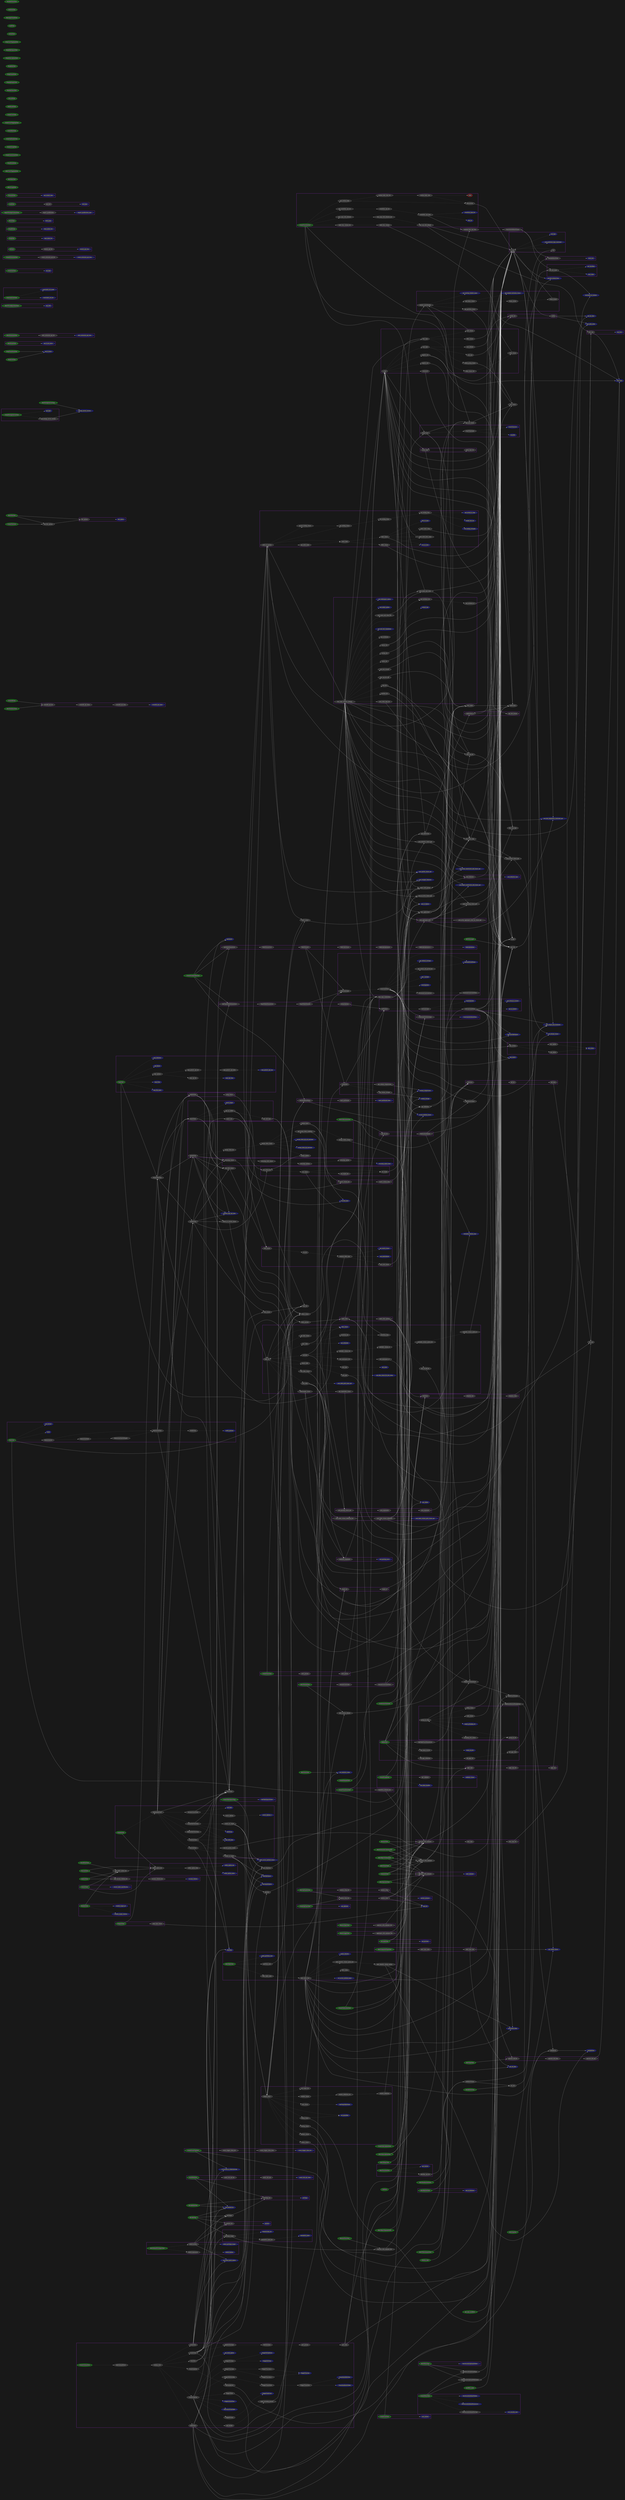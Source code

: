digraph Grammar {

rankdir=LR
# concentrate=true
# splines=polyline
pencolor=darkorchid4
penwidth=3
ranksep=3
nodesep=1
compound=true

bgcolor="#181818"

node [
  fontcolor = "#e6e6e6"
  style = filled
  color = "#e6e6e6"
  fillcolor = "#333333"
]

edge [
  color = "#e6e6e6"
  fontcolor = "#e6e6e6"
]

AexprConst -> func_arg_list
AexprConst -> func_name
AexprConst -> opt_sort_clause
AlterDatabaseSetStmt -> SetResetClause
AlterDatabaseStmt -> createdb_opt_list
AlterDomainStmt -> alter_column_default
AlterExtensionContentsStmt -> aggregate_with_argtypes
AlterExtensionContentsStmt -> function_with_argtypes
AlterExtensionContentsStmt -> operator_with_argtypes
AlterFdwStmt -> fdw_options
AlterFdwStmt -> opt_fdw_options
AlterForeignServerStmt -> foreign_server_version
AlterFunctionStmt -> function_with_argtypes
AlterObjectDependsStmt -> function_with_argtypes
AlterObjectSchemaStmt -> aggregate_with_argtypes
AlterObjectSchemaStmt -> function_with_argtypes
AlterObjectSchemaStmt -> operator_with_argtypes
AlterOpFamilyStmt -> opclass_item_list
AlterOperatorStmt -> operator_def_list
AlterOperatorStmt -> operator_with_argtypes
AlterOwnerStmt -> aggregate_with_argtypes
AlterOwnerStmt -> function_with_argtypes
AlterOwnerStmt -> operator_with_argtypes
AlterPolicyStmt -> RowSecurityOptionalExpr
AlterPolicyStmt -> RowSecurityOptionalWithCheck
AlterPublicationStmt -> definition
AlterPublicationStmt -> pub_obj_list
AlterRoleSetStmt -> SetResetClause
AlterSeqStmt -> SeqOptList
AlterStatsStmt -> set_statistics_value
AlterSubscriptionStmt -> definition
AlterSubscriptionStmt -> opt_definition
AlterTSDictionaryStmt -> definition
AlterTblSpcStmt -> reloptions
AlterTypeStmt -> operator_def_list
AnalyzeStmt -> opt_utility_option_list
AnalyzeStmt -> opt_vacuum_relation_list
BitWithLength -> expr_list
CallStmt -> func_application
CheckPointStmt -> opt_utility_option_list
ClusterStmt -> opt_utility_option_list
ClusterStmt -> utility_option_list
ColConstraintElem -> OptConsTableSpace
ColConstraintElem -> OptParenthesizedSeqOptList
ColConstraintElem -> a_expr
ColConstraintElem -> b_expr
ColConstraintElem -> generated_when
ColConstraintElem -> key_actions
ColConstraintElem -> key_match
ColConstraintElem -> opt_definition
ColConstraintElem -> opt_unique_null_treatment
CommentStmt -> aggregate_with_argtypes
CommentStmt -> function_with_argtypes
CommentStmt -> operator_with_argtypes
ConstraintElem -> ConstraintAttributeSpec
ConstraintElem -> OptConsTableSpace
ConstraintElem -> OptWhereClause
ConstraintElem -> a_expr
ConstraintElem -> access_method_clause
ConstraintElem -> key_actions
ConstraintElem -> key_match
ConstraintElem -> opt_definition
ConstraintElem -> opt_unique_null_treatment
CopyStmt -> PreparableStmt
CopyStmt -> where_clause
CreateAsStmt -> OptTemp
CreateAsStmt -> SelectStmt
CreateAssertionStmt -> ConstraintAttributeSpec
CreateAssertionStmt -> a_expr
CreateCastStmt -> function_with_argtypes
CreateDomainStmt -> ColQualList
CreateEventTrigStmt -> FUNCTION_or_PROCEDURE
CreateEventTrigStmt -> func_name
CreateFdwStmt -> opt_fdw_options
CreateForeignTableStmt -> OptInherit
CreateForeignTableStmt -> OptTableElementList
CreateForeignTableStmt -> OptTypedTableElementList
CreateForeignTableStmt -> PartitionBoundSpec
CreateFunctionStmt -> func_name
CreateFunctionStmt -> func_type
CreateFunctionStmt -> opt_or_replace
CreateMatViewStmt -> SelectStmt
CreateOpClassStmt -> opclass_item_list
CreatePLangStmt -> opt_or_replace
CreatePolicyStmt -> RowSecurityOptionalExpr
CreatePolicyStmt -> RowSecurityOptionalWithCheck
CreatePublicationStmt -> opt_definition
CreatePublicationStmt -> pub_obj_list
CreateSeqStmt -> OptTemp
CreateStatsStmt -> from_list
CreateStmt -> OnCommitOption
CreateStmt -> OptInherit
CreateStmt -> OptTableElementList
CreateStmt -> OptTableSpace
CreateStmt -> OptTemp
CreateStmt -> OptTypedTableElementList
CreateStmt -> OptWith
CreateStmt -> PartitionBoundSpec
CreateStmt -> table_access_method_clause
CreateSubscriptionStmt -> opt_definition
CreateTableSpaceStmt -> opt_reloptions
CreateTransformStmt -> opt_or_replace
CreateTrigStmt -> ConstraintAttributeSpec
CreateTrigStmt -> FUNCTION_or_PROCEDURE
CreateTrigStmt -> func_name
CreateTrigStmt -> opt_or_replace
CreatedbStmt -> createdb_opt_list
DeclareCursorStmt -> SelectStmt
DefACLAction -> grantee_list
DefACLAction -> opt_grant_grant_option
DefACLAction -> privileges
DefineStmt -> aggr_args
DefineStmt -> definition
DefineStmt -> func_name
DefineStmt -> opt_or_replace
DeleteStmt -> opt_with_clause
DeleteStmt -> relation_expr_opt_alias
DeleteStmt -> returning_clause
DeleteStmt -> where_or_current_clause
DomainConstraintElem -> ConstraintAttributeSpec
DomainConstraintElem -> a_expr
DropCastStmt -> opt_if_exists
DropTransformStmt -> opt_if_exists
ExclusionConstraintElem -> index_elem
ExecuteStmt -> OptTemp
ExplainStmt -> utility_option_list
ExplainableStmt -> DeleteStmt
ExplainableStmt -> InsertStmt
ExplainableStmt -> MergeStmt
ExplainableStmt -> SelectStmt
ExplainableStmt -> UpdateStmt
FunctionSetResetClause -> VariableResetStmt
FunctionSetResetClause -> set_rest_more
GrantRoleStmt -> opt_granted_by
GrantRoleStmt -> privilege_list
GrantStmt -> grantee_list
GrantStmt -> opt_grant_grant_option
GrantStmt -> opt_granted_by
GrantStmt -> privilege_target
GrantStmt -> privileges
IndexStmt -> OptTableSpace
IndexStmt -> access_method_clause
IndexStmt -> index_params
IndexStmt -> opt_reloptions
IndexStmt -> opt_unique_null_treatment
IndexStmt -> where_clause
InsertStmt -> opt_with_clause
InsertStmt -> returning_clause
MergeStmt -> a_expr
MergeStmt -> opt_with_clause
MergeStmt -> relation_expr_opt_alias
MergeStmt -> returning_clause
MergeStmt -> table_ref
OptParenthesizedSeqOptList -> SeqOptList
OptSeqOptList -> SeqOptList
OptTableFuncElementList -> TableFuncElementList
OptWhereClause -> a_expr
OptWith -> reloptions
PartitionBoundSpec -> expr_list
PreparableStmt -> DeleteStmt
PreparableStmt -> InsertStmt
PreparableStmt -> MergeStmt
PreparableStmt -> SelectStmt
PreparableStmt -> UpdateStmt
PrepareStmt -> PreparableStmt
PublicationObjSpec -> OptWhereClause
PublicationObjSpec -> extended_relation_expr
PublicationObjSpec -> indirection
ReindexStmt -> opt_utility_option_list
RemoveFuncStmt -> function_with_argtypes_list
RenameStmt -> aggregate_with_argtypes
RenameStmt -> function_with_argtypes
ReturnStmt -> a_expr
RevokeRoleStmt -> opt_granted_by
RevokeRoleStmt -> privilege_list
RevokeStmt -> grantee_list
RevokeStmt -> opt_granted_by
RevokeStmt -> privilege_target
RevokeStmt -> privileges
RowSecurityOptionalExpr -> a_expr
RowSecurityOptionalWithCheck -> a_expr
RuleActionStmt -> DeleteStmt
RuleActionStmt -> InsertStmt
RuleActionStmt -> SelectStmt
RuleActionStmt -> UpdateStmt
RuleStmt -> opt_or_replace
RuleStmt -> where_clause
SecLabelStmt -> aggregate_with_argtypes
SecLabelStmt -> function_with_argtypes
SelectStmt -> select_no_parens
SelectStmt -> select_with_parens
SeqOptList -> SeqOptElem
SetResetClause -> VariableResetStmt
SetResetClause -> set_rest
TableElement -> TableConstraint
TableElement -> columnDef
TableFuncElement -> opt_collate_clause
TableFuncElementList -> TableFuncElement
TriggerWhen -> a_expr
TypedTableElement -> TableConstraint
UpdateStmt -> from_clause
UpdateStmt -> opt_with_clause
UpdateStmt -> relation_expr_opt_alias
UpdateStmt -> returning_clause
UpdateStmt -> set_clause_list
UpdateStmt -> where_or_current_clause
VacuumStmt -> opt_vacuum_relation_list
VacuumStmt -> utility_option_list
VariableSetStmt -> set_rest
ViewStmt -> OptTemp
ViewStmt -> SelectStmt
ViewStmt -> opt_reloptions
a_expr -> b_expr
a_expr -> c_expr
a_expr -> expr_list
a_expr -> json_key_uniqueness_constraint_opt
a_expr -> opt_unique_null_treatment
a_expr -> select_with_parens
a_expr -> unicode_normal_form
aggr_arg -> func_arg
aggregate_with_argtypes -> aggr_args
aggregate_with_argtypes -> func_name
aggregate_with_argtypes_list -> aggregate_with_argtypes
alter_column_default -> a_expr
alter_identity_column_option -> SeqOptElem
alter_identity_column_option -> generated_when
alter_table_cmd -> ConstraintAttributeSpec
alter_table_cmd -> OptParenthesizedSeqOptList
alter_table_cmd -> TableConstraint
alter_table_cmd -> a_expr
alter_table_cmd -> alter_column_default
alter_table_cmd -> columnDef
alter_table_cmd -> column_compression
alter_table_cmd -> column_storage
alter_table_cmd -> generated_when
alter_table_cmd -> opt_collate_clause
alter_table_cmd -> opt_set_data
alter_table_cmd -> reloptions
alter_table_cmd -> set_statistics_value
alter_type_cmd -> TableFuncElement
alter_type_cmd -> opt_collate_clause
alter_type_cmd -> opt_set_data
alter_using -> a_expr
alterfunc_opt_list -> common_func_opt_item
array_expr -> expr_list
b_expr -> c_expr
c_expr -> AexprConst
c_expr -> a_expr
c_expr -> array_expr
c_expr -> expr_list
c_expr -> indirection
c_expr -> opt_indirection
c_expr -> select_with_parens
case_arg -> a_expr
case_default -> a_expr
columnDef -> ColQualList
columnOptions -> ColQualList
columnref -> indirection
common_table_expr -> PreparableStmt
create_as_target -> OnCommitOption
create_as_target -> OptTableSpace
create_as_target -> OptWith
create_as_target -> table_access_method_clause
create_mv_target -> OptTableSpace
create_mv_target -> opt_reloptions
create_mv_target -> table_access_method_clause
createfunc_opt_item -> common_func_opt_item
cube_clause -> expr_list
def_arg -> func_type
def_elem -> def_arg
distinct_clause -> expr_list
execute_param_clause -> expr_list
explicit_row -> expr_list
expr_list -> a_expr
extract_list -> a_expr
filter_clause -> a_expr
frame_bound -> a_expr
from_clause -> from_list
from_list -> table_ref
func_alias_clause -> TableFuncElementList
func_application -> func_arg_expr
func_application -> func_arg_list
func_application -> func_name
func_application -> opt_sort_clause
func_arg -> func_type
func_arg_expr -> a_expr
func_arg_list -> func_arg_expr
func_arg_list_opt -> func_arg_list
func_arg_with_default -> a_expr
func_arg_with_default -> func_arg
func_args_list -> func_arg
func_expr -> func_application
func_expr -> func_expr_common_subexpr
func_expr -> json_aggregate_func
func_expr_common_subexpr -> a_expr
func_expr_common_subexpr -> c_expr
func_expr_common_subexpr -> document_or_content
func_expr_common_subexpr -> expr_list
func_expr_common_subexpr -> func_arg_list
func_expr_common_subexpr -> json_array_constructor_null_clause_opt
func_expr_common_subexpr -> json_behavior_clause_opt
func_expr_common_subexpr -> json_format_clause_opt
func_expr_common_subexpr -> json_key_uniqueness_constraint_opt
func_expr_common_subexpr -> json_object_constructor_null_clause_opt
func_expr_common_subexpr -> json_on_error_clause_opt
func_expr_common_subexpr -> json_passing_clause_opt
func_expr_common_subexpr -> json_quotes_clause_opt
func_expr_common_subexpr -> json_returning_clause_opt
func_expr_common_subexpr -> json_value_expr
func_expr_common_subexpr -> json_wrapper_behavior
func_expr_common_subexpr -> select_no_parens
func_expr_common_subexpr -> unicode_normal_form
func_expr_common_subexpr -> xmlexists_argument
func_expr_windowless -> func_application
func_expr_windowless -> func_expr_common_subexpr
func_expr_windowless -> json_aggregate_func
func_name -> indirection
func_table -> func_expr_windowless
function_with_argtypes -> func_name
function_with_argtypes -> indirection
function_with_argtypes_list -> function_with_argtypes
group_by_item -> a_expr
group_clause -> group_by_list
having_clause -> a_expr
implicit_row -> a_expr
implicit_row -> expr_list
index_elem -> a_expr
index_elem -> func_expr_windowless
index_elem_options -> opt_asc_desc
index_elem_options -> opt_collate
index_elem_options -> opt_nulls_order
index_elem_options -> reloptions
index_including_params -> index_elem
index_params -> index_elem
indirection -> indirection_el
indirection_el -> a_expr
insert_column_item -> opt_indirection
insert_rest -> SelectStmt
insert_rest -> insert_column_list
insert_rest -> override_kind
join_qual -> a_expr
json_aggregate_func -> json_array_constructor_null_clause_opt
json_aggregate_func -> json_key_uniqueness_constraint_opt
json_aggregate_func -> json_name_and_value
json_aggregate_func -> json_object_constructor_null_clause_opt
json_aggregate_func -> json_returning_clause_opt
json_aggregate_func -> json_value_expr
json_argument -> json_value_expr
json_array_aggregate_order_by_clause_opt -> sortby_list
json_behavior -> a_expr
json_behavior_clause_opt -> json_behavior
json_format_clause_opt -> json_format_clause
json_name_and_value -> a_expr
json_name_and_value -> c_expr
json_name_and_value -> json_value_expr
json_name_and_value_list -> json_name_and_value
json_on_error_clause_opt -> json_behavior
json_returning_clause_opt -> json_format_clause_opt
json_table -> a_expr
json_table -> json_on_error_clause_opt
json_table -> json_passing_clause_opt
json_table -> json_table_column_definition_list
json_table -> json_value_expr
json_table_column_definition -> json_behavior_clause_opt
json_table_column_definition -> json_format_clause
json_table_column_definition -> json_on_error_clause_opt
json_table_column_definition -> json_quotes_clause_opt
json_table_column_definition -> json_wrapper_behavior
json_value_expr -> a_expr
json_value_expr -> json_format_clause_opt
json_value_expr_list -> json_value_expr
limit_clause -> a_expr
merge_insert -> insert_column_list
merge_insert -> override_kind
merge_update -> set_clause_list
merge_values_clause -> expr_list
offset_clause -> a_expr
old_aggr_elem -> def_arg
opclass_drop -> type_list
opclass_item -> function_with_argtypes
opclass_item -> operator_with_argtypes
opclass_item -> type_list
operator_def_arg -> func_type
operator_with_argtypes_list -> operator_with_argtypes
opt_col_def_list -> TableFuncElementList
opt_column_compression -> column_compression
opt_column_storage -> column_storage
opt_conf_expr -> index_params
opt_conf_expr -> where_clause
opt_cycle_clause -> AexprConst
opt_definition -> definition
opt_fdw_options -> fdw_options
opt_foreign_server_version -> foreign_server_version
opt_indirection -> indirection_el
opt_merge_when_condition -> a_expr
opt_on_conflict -> set_clause_list
opt_on_conflict -> where_clause
opt_partition_clause -> expr_list
opt_reloptions -> reloptions
opt_repeatable_clause -> a_expr
opt_slice_bound -> a_expr
opt_sort_clause -> sort_clause
opt_target_list -> target_list
opt_type_modifiers -> expr_list
opt_utility_option_list -> utility_option_list
opt_with_clause -> with_clause
over_clause -> window_specification
overlay_list -> a_expr
part_elem -> a_expr
part_elem -> func_expr_windowless
part_elem -> opt_collate
partition_cmd -> PartitionBoundSpec
position_list -> b_expr
prep_type_clause -> type_list
privilege_target -> function_with_argtypes_list
privileges -> privilege_list
qualified_name -> indirection
relation_expr -> extended_relation_expr
reloption_elem -> def_arg
returning_clause -> target_list
rollup_clause -> expr_list
row -> expr_list
rowsfrom_item -> func_expr_windowless
select_clause -> select_with_parens
select_clause -> simple_select
select_fetch_first_value -> c_expr
select_limit_value -> a_expr
select_no_parens -> opt_sort_clause
select_no_parens -> select_clause
select_no_parens -> simple_select
select_no_parens -> sort_clause
select_no_parens -> with_clause
select_with_parens -> select_no_parens
set_clause -> a_expr
set_rest -> set_rest_more
set_rest_more -> document_or_content
set_target -> opt_indirection
simple_select -> from_clause
simple_select -> select_clause
simple_select -> target_list
simple_select -> where_clause
sort_clause -> sortby_list
sortby -> a_expr
sortby -> opt_asc_desc
sortby -> opt_nulls_order
stats_param -> a_expr
stats_param -> func_expr_windowless
substr_list -> a_expr
table_func_column -> func_type
table_ref -> select_with_parens
tablesample_clause -> expr_list
tablesample_clause -> func_name
target_el -> a_expr
transform_element_list -> function_with_argtypes
trim_list -> a_expr
trim_list -> expr_list
using_clause -> from_list
values_clause -> expr_list
when_clause -> a_expr
where_clause -> a_expr
where_or_current_clause -> a_expr
window_definition -> window_specification
window_specification -> opt_sort_clause
within_group_clause -> sort_clause
xml_attribute_el -> a_expr
xml_namespace_el -> b_expr
xml_root_version -> a_expr
xmlexists_argument -> c_expr
xmltable -> c_expr
xmltable -> xmlexists_argument
xmltable_column_option_el -> b_expr

# subgraphs
edge [style=dotted]

subgraph cluster_AexprConst {
  AexprConst -> ConstTypename
  ConstTypename -> ConstBit
  ConstTypename -> ConstCharacter
}

subgraph cluster_AlterCompositeTypeStmt {
  AlterCompositeTypeStmt -> alter_type_cmds
  alter_type_cmds -> alter_type_cmd
}

subgraph cluster_AlterDefaultPrivilegesStmt {
  AlterDefaultPrivilegesStmt -> DefACLAction
  AlterDefaultPrivilegesStmt -> DefACLOptionList
  DefACLAction -> defacl_privilege_target
  DefACLOptionList -> DefACLOption
}

subgraph cluster_AlterDomainStmt {
  AlterDomainStmt -> DomainConstraint
  DomainConstraint -> DomainConstraintElem
}

subgraph cluster_AlterEnumStmt {
  AlterEnumStmt -> opt_if_not_exists
}

subgraph cluster_AlterExtensionStmt {
  AlterExtensionStmt -> alter_extension_opt_list
  alter_extension_opt_list -> alter_extension_opt_item
}

subgraph cluster_AlterFunctionStmt {
  AlterFunctionStmt -> alterfunc_opt_list
  AlterFunctionStmt -> opt_restrict
}

subgraph cluster_AlterOpFamilyStmt {
  AlterOpFamilyStmt -> opclass_drop_list
  opclass_drop_list -> opclass_drop
}

subgraph cluster_AlterPolicyStmt {
  AlterPolicyStmt -> RowSecurityOptionalToRole
}

subgraph cluster_AlterRoleSetStmt {
  AlterRoleSetStmt -> opt_in_database
}

subgraph cluster_AlterTSConfigurationStmt {
  AlterTSConfigurationStmt -> any_with
}

subgraph cluster_AlterTableStmt {
  AlterTableStmt -> alter_table_cmds
  AlterTableStmt -> index_partition_cmd
  AlterTableStmt -> partition_cmd
  alter_identity_column_option_list -> alter_identity_column_option
  alter_table_cmd -> alter_identity_column_option_list
  alter_table_cmd -> alter_using
  alter_table_cmd -> replica_identity
  alter_table_cmd -> set_access_method_name
  alter_table_cmds -> alter_table_cmd
}

subgraph cluster_ClusterStmt {
  ClusterStmt -> cluster_index_specification
}

subgraph cluster_ColQualList {
  ColConstraint -> ColConstraintElem
  ColConstraint -> ConstraintAttr
  ColConstraintElem -> opt_no_inherit
  ColConstraintElem -> opt_virtual_or_stored
  ColQualList -> ColConstraint
}

subgraph cluster_ConstraintAttributeSpec {
  ConstraintAttributeSpec -> ConstraintAttributeElem
}

subgraph cluster_ConstraintsSetStmt {
  ConstraintsSetStmt -> constraints_set_list
  ConstraintsSetStmt -> constraints_set_mode
}

subgraph cluster_CopyStmt {
  CopyStmt -> copy_delimiter
  CopyStmt -> copy_file_name
  CopyStmt -> copy_from
  CopyStmt -> copy_options
  CopyStmt -> opt_binary
  copy_generic_opt_elem -> copy_generic_opt_arg
  copy_generic_opt_list -> copy_generic_opt_elem
  copy_opt_list -> copy_opt_item
  copy_options -> copy_generic_opt_list
  copy_options -> copy_opt_list
}

subgraph cluster_CreateAmStmt {
  CreateAmStmt -> am_type
}

subgraph cluster_CreateCastStmt {
  CreateCastStmt -> cast_context
}

subgraph cluster_CreateEventTrigStmt {
  CreateEventTrigStmt -> event_trigger_when_list
  event_trigger_when_item -> event_trigger_value_list
  event_trigger_when_list -> event_trigger_when_item
}

subgraph cluster_CreateExtensionStmt {
  CreateExtensionStmt -> create_extension_opt_list
  create_extension_opt_list -> create_extension_opt_item
}

subgraph cluster_CreateForeignServerStmt {
  CreateForeignServerStmt -> opt_foreign_server_version
  CreateForeignServerStmt -> opt_type
}

subgraph cluster_CreateFunctionStmt {
  CreateFunctionStmt -> func_args_with_defaults
  CreateFunctionStmt -> opt_createfunc_opt_list
  CreateFunctionStmt -> opt_routine_body
  CreateFunctionStmt -> table_func_column_list
  createfunc_opt_item -> func_as
  createfunc_opt_item -> transform_type_list
  createfunc_opt_list -> createfunc_opt_item
  func_args_with_defaults -> func_args_with_defaults_list
  func_args_with_defaults_list -> func_arg_with_default
  opt_createfunc_opt_list -> createfunc_opt_list
  opt_routine_body -> ReturnStmt
  opt_routine_body -> routine_body_stmt_list
  routine_body_stmt -> ReturnStmt
  routine_body_stmt -> stmt
  routine_body_stmt_list -> routine_body_stmt
  table_func_column_list -> table_func_column
}

subgraph cluster_CreateOpClassStmt {
  CreateOpClassStmt -> opt_opfamily
}

subgraph cluster_CreatePLangStmt {
  CreatePLangStmt -> opt_inline_handler
  CreatePLangStmt -> opt_validator
  opt_validator -> validator_clause
}

subgraph cluster_CreatePolicyStmt {
  CreatePolicyStmt -> RowSecurityDefaultForCmd
  CreatePolicyStmt -> RowSecurityDefaultPermissive
  CreatePolicyStmt -> RowSecurityDefaultToRole
  RowSecurityDefaultForCmd -> row_security_cmd
}

subgraph cluster_CreateSchemaStmt {
  CreateSchemaStmt -> OptSchemaEltList
  CreateSeqStmt -> OptSeqOptList
  CreateStmt -> OptPartitionSpec
  CreateTrigStmt -> OptConstrFromTable
  CreateTrigStmt -> TriggerActionTime
  CreateTrigStmt -> TriggerEvents
  CreateTrigStmt -> TriggerForSpec
  CreateTrigStmt -> TriggerFuncArgs
  CreateTrigStmt -> TriggerReferencing
  CreateTrigStmt -> TriggerWhen
  IndexStmt -> opt_include
  OptPartitionSpec -> PartitionSpec
  OptSchemaEltList -> schema_stmt
  PartitionSpec -> part_params
  TriggerEvents -> TriggerOneEvent
  TriggerForSpec -> TriggerForOptEach
  TriggerForSpec -> TriggerForType
  TriggerFuncArgs -> TriggerFuncArgs_1
  TriggerFuncArgs -> TriggerFuncArgs_2
  TriggerFuncArgs_1 -> TriggerFuncArg
  TriggerFuncArgs_2 -> TriggerFuncArg
  TriggerReferencing -> TriggerTransitions
  TriggerTransition -> TransitionOldOrNew
  TriggerTransition -> TransitionRowOrTable
  TriggerTransitions -> TriggerTransition
  ViewStmt -> opt_check_option
  opt_include -> index_including_params
  part_params -> part_elem
  schema_stmt -> CreateSeqStmt
  schema_stmt -> CreateStmt
  schema_stmt -> CreateTrigStmt
  schema_stmt -> GrantStmt
  schema_stmt -> IndexStmt
  schema_stmt -> ViewStmt
}

subgraph cluster_CreateStatsStmt {
  CreateStatsStmt -> stats_params
  stats_params -> stats_param
}

subgraph cluster_CreateTableSpaceStmt {
  CreateTableSpaceStmt -> OptTableSpaceOwner
}

subgraph cluster_CreateTransformStmt {
  CreateTransformStmt -> transform_element_list
}

subgraph cluster_DefineStmt {
  DefineStmt -> OptTableFuncElementList
  DefineStmt -> old_aggr_definition
  DefineStmt -> opt_enum_val_list
  old_aggr_definition -> old_aggr_list
  old_aggr_list -> old_aggr_elem
  opt_enum_val_list -> enum_val_list
}

subgraph cluster_DeleteStmt {
  DeleteStmt -> using_clause
}

subgraph cluster_DoStmt {
  DoStmt -> dostmt_opt_list
  dostmt_opt_list -> dostmt_opt_item
}

subgraph cluster_DropStmt {
  DropStmt -> type_name_list
}

subgraph cluster_DropdbStmt {
  DropdbStmt -> drop_option_list
}

subgraph cluster_ExplainStmt {
  CreateAsStmt -> create_as_target
  CreateAsStmt -> opt_with_data
  CreateMatViewStmt -> OptNoLog
  CreateMatViewStmt -> create_mv_target
  CreateMatViewStmt -> opt_with_data
  DeclareCursorStmt -> cursor_options
  DeclareCursorStmt -> opt_hold
  ExecuteStmt -> create_as_target
  ExecuteStmt -> execute_param_clause
  ExecuteStmt -> opt_with_data
  ExplainStmt -> ExplainableStmt
  ExplainableStmt -> CreateAsStmt
  ExplainableStmt -> CreateMatViewStmt
  ExplainableStmt -> DeclareCursorStmt
  ExplainableStmt -> ExecuteStmt
  ExplainableStmt -> RefreshMatViewStmt
  RefreshMatViewStmt -> opt_with_data
  cursor_options -> cursor_options_1
}

subgraph cluster_FetchStmt {
  FetchStmt -> fetch_args
}

subgraph cluster_GrantRoleStmt {
  GrantRoleStmt -> grant_role_opt_list
  grant_role_opt -> grant_role_opt_value
  grant_role_opt_list -> grant_role_opt
}

subgraph cluster_ImportForeignSchemaStmt {
  ImportForeignSchemaStmt -> import_qualification
  import_qualification -> import_qualification_type
}

subgraph cluster_InsertStmt {
  InsertStmt -> insert_rest
  InsertStmt -> insert_target
  InsertStmt -> opt_on_conflict
  opt_on_conflict -> opt_conf_expr
}

subgraph cluster_LockStmt {
  LockStmt -> opt_lock
  opt_lock -> lock_type
}

subgraph cluster_MergeStmt {
  MergeStmt -> merge_when_list
  merge_insert -> merge_values_clause
  merge_when_clause -> merge_insert
  merge_when_clause -> merge_update
  merge_when_clause -> merge_when_tgt_matched
  merge_when_clause -> merge_when_tgt_not_matched
  merge_when_clause -> opt_merge_when_condition
  merge_when_list -> merge_when_clause
}

subgraph cluster_OptTableElementList {
  OptTableElementList -> TableElementList
  TableElement -> TableLikeClause
  TableElementList -> TableElement
  TableLikeClause -> TableLikeOptionList
  TableLikeOptionList -> TableLikeOptionList_1
  TableLikeOptionList_1 -> TableLikeOption
}

subgraph cluster_OptTypedTableElementList {
  OptTypedTableElementList -> TypedTableElementList
  TypedTableElement -> columnOptions
  TypedTableElementList -> TypedTableElement
}

subgraph cluster_PartitionBoundSpec {
  PartitionBoundSpec -> hash_partbound
  hash_partbound -> hash_partbound_elem
}

subgraph cluster_PrepareStmt {
  PrepareStmt -> prep_type_clause
}

subgraph cluster_ReindexStmt {
  ReindexStmt -> reindex_target_all
  ReindexStmt -> reindex_target_relation
}

subgraph cluster_RemoveAggrStmt {
  RemoveAggrStmt -> aggregate_with_argtypes_list
}

subgraph cluster_RemoveOperStmt {
  RemoveOperStmt -> operator_with_argtypes_list
}

subgraph cluster_RuleStmt {
  NotifyStmt -> notify_payload
  RuleActionList -> RuleActionMulti
  RuleActionList -> RuleActionStmt
  RuleActionMulti -> RuleActionStmtOrEmpty
  RuleActionStmt -> NotifyStmt
  RuleActionStmtOrEmpty -> RuleActionStmt
  RuleStmt -> RuleActionList
  RuleStmt -> event
  RuleStmt -> opt_instead
}

subgraph cluster_SecLabelStmt {
  SecLabelStmt -> opt_provider
}

subgraph cluster_TableConstraint {
  ConstraintElem -> ExclusionConstraintList
  ConstraintElem -> ExistingIndex
  ConstraintElem -> opt_c_include
  ConstraintElem -> opt_column_and_period_list
  ConstraintElem -> opt_without_overlaps
  ConstraintElem -> optionalPeriodName
  ExclusionConstraintList -> ExclusionConstraintElem
  TableConstraint -> ConstraintElem
  opt_column_and_period_list -> optionalPeriodName
}

subgraph cluster_TruncateStmt {
  TruncateStmt -> opt_restart_seqs
}

subgraph cluster_VariableResetStmt {
  VariableResetStmt -> reset_rest
}

subgraph cluster_a_expr {
  a_expr -> json_predicate_type_constraint
  a_expr -> row
  a_expr -> sub_type
  row -> a_expr
}

subgraph cluster_aggr_args {
  aggr_args -> aggr_args_list
  aggr_args_list -> aggr_arg
}

subgraph cluster_array_expr {
  array_expr -> array_expr_list
  array_expr_list -> array_expr
}

subgraph cluster_c_expr {
  c_expr -> case_expr
  c_expr -> columnref
  c_expr -> explicit_row
  c_expr -> func_expr
  c_expr -> implicit_row
  case_expr -> case_arg
  case_expr -> case_default
  case_expr -> when_clause_list
  func_expr -> filter_clause
  func_expr -> over_clause
  func_expr -> within_group_clause
  when_clause_list -> when_clause
}

subgraph cluster_columnDef {
  columnDef -> opt_column_compression
  columnDef -> opt_column_storage
}

subgraph cluster_common_func_opt_item {
  common_func_opt_item -> FunctionSetResetClause
}

subgraph cluster_createdb_opt_list {
  createdb_opt_item -> createdb_opt_name
  createdb_opt_items -> createdb_opt_item
  createdb_opt_list -> createdb_opt_items
}

subgraph cluster_definition {
  def_list -> def_elem
  definition -> def_list
}

subgraph cluster_fdw_options {
  fdw_options -> fdw_option
}

subgraph cluster_func_arg {
  func_arg -> arg_class
}

subgraph cluster_func_expr_common_subexpr {
  extract_list -> extract_arg
  func_expr_common_subexpr -> extract_list
  func_expr_common_subexpr -> func_arg_list_opt
  func_expr_common_subexpr -> json_name_and_value_list
  func_expr_common_subexpr -> json_value_expr_list
  func_expr_common_subexpr -> opt_xml_root_standalone
  func_expr_common_subexpr -> overlay_list
  func_expr_common_subexpr -> position_list
  func_expr_common_subexpr -> substr_list
  func_expr_common_subexpr -> trim_list
  func_expr_common_subexpr -> xml_attribute_list
  func_expr_common_subexpr -> xml_attributes
  func_expr_common_subexpr -> xml_indent_option
  func_expr_common_subexpr -> xml_root_version
  func_expr_common_subexpr -> xml_whitespace_option
  xml_attribute_list -> xml_attribute_el
  xml_attributes -> xml_attribute_list
}

subgraph cluster_function_with_argtypes {
  func_args -> func_args_list
  function_with_argtypes -> func_args
}

subgraph cluster_grantee_list {
  grantee_list -> grantee
}

subgraph cluster_group_by_list {
  group_by_item -> cube_clause
  group_by_item -> empty_grouping_set
  group_by_item -> grouping_sets_clause
  group_by_item -> rollup_clause
  group_by_list -> group_by_item
  grouping_sets_clause -> group_by_list
}

subgraph cluster_index_elem {
  index_elem -> index_elem_options
}

subgraph cluster_indirection_el {
  indirection_el -> opt_slice_bound
}

subgraph cluster_insert_column_list {
  insert_column_list -> insert_column_item
}

subgraph cluster_json_aggregate_func {
  json_aggregate_func -> json_array_aggregate_order_by_clause_opt
}

subgraph cluster_json_behavior {
  json_behavior -> json_behavior_type
}

subgraph cluster_json_passing_clause_opt {
  json_arguments -> json_argument
  json_passing_clause_opt -> json_arguments
}

subgraph cluster_json_table_column_definition_list {
  json_table_column_definition -> json_table_column_definition_list
  json_table_column_definition -> json_table_column_path_clause_opt
  json_table_column_definition_list -> json_table_column_definition
}

subgraph cluster_key_actions {
  key_actions -> key_delete
  key_actions -> key_update
  key_delete -> key_action
  key_update -> key_action
}

subgraph cluster_opclass_item_list {
  opclass_item -> opclass_purpose
  opclass_item_list -> opclass_item
}

subgraph cluster_operator_def_list {
  operator_def_elem -> operator_def_arg
  operator_def_list -> operator_def_elem
}

subgraph cluster_operator_with_argtypes {
  operator_with_argtypes -> oper_argtypes
}

subgraph cluster_opt_vacuum_relation_list {
  opt_vacuum_relation_list -> vacuum_relation_list
  vacuum_relation_list -> vacuum_relation
}

subgraph cluster_privilege_list {
  privilege_list -> privilege
}

subgraph cluster_privilege_target {
  parameter_name_list -> parameter_name
  privilege_target -> NumericOnly_list
  privilege_target -> parameter_name_list
}

subgraph cluster_pub_obj_list {
  pub_obj_list -> PublicationObjSpec
}

subgraph cluster_reloptions {
  reloption_list -> reloption_elem
  reloptions -> reloption_list
}

subgraph cluster_returning_clause {
  returning_clause -> returning_with_clause
  returning_option -> returning_option_kind
  returning_options -> returning_option
  returning_with_clause -> returning_options
}

subgraph cluster_select_no_parens {
  for_locking_clause -> for_locking_items
  for_locking_item -> for_locking_strength
  for_locking_item -> locked_rels_list
  for_locking_item -> opt_nowait_or_skip
  for_locking_items -> for_locking_item
  limit_clause -> first_or_next
  limit_clause -> row_or_rows
  limit_clause -> select_fetch_first_value
  limit_clause -> select_limit_value
  offset_clause -> row_or_rows
  offset_clause -> select_fetch_first_value
  opt_for_locking_clause -> for_locking_clause
  opt_select_limit -> select_limit
  select_limit -> limit_clause
  select_limit -> offset_clause
  select_no_parens -> for_locking_clause
  select_no_parens -> opt_for_locking_clause
  select_no_parens -> opt_select_limit
  select_no_parens -> select_limit
}

subgraph cluster_set_clause_list {
  set_clause -> set_target
  set_clause -> set_target_list
  set_clause_list -> set_clause
  set_target_list -> set_target
}

subgraph cluster_set_rest_more {
  set_rest_more -> opt_encoding
  set_rest_more -> zone_value
}

subgraph cluster_simple_select {
  group_clause -> set_quantifier
  into_clause -> OptTempTableName
  simple_select -> distinct_clause
  simple_select -> group_clause
  simple_select -> having_clause
  simple_select -> into_clause
  simple_select -> opt_target_list
  simple_select -> set_quantifier
  simple_select -> values_clause
  simple_select -> window_clause
  window_clause -> window_definition_list
  window_definition_list -> window_definition
}

subgraph cluster_sortby_list {
  sortby_list -> sortby
}

subgraph cluster_table_ref {
  func_alias_clause -> alias_clause
  func_table -> opt_ordinality
  func_table -> rowsfrom_list
  join_qual -> opt_alias_clause_for_join_using
  join_type -> opt_outer
  joined_table -> join_qual
  joined_table -> join_type
  joined_table -> table_ref
  json_table -> json_table_path_name_opt
  opt_alias_clause -> alias_clause
  rowsfrom_item -> opt_col_def_list
  rowsfrom_list -> rowsfrom_item
  table_ref -> alias_clause
  table_ref -> func_alias_clause
  table_ref -> func_table
  table_ref -> joined_table
  table_ref -> json_table
  table_ref -> opt_alias_clause
  table_ref -> tablesample_clause
  table_ref -> xmltable
  tablesample_clause -> opt_repeatable_clause
  xml_namespace_list -> xml_namespace_el
  xmltable -> xml_namespace_list
  xmltable -> xmltable_column_list
  xmltable_column_el -> xmltable_column_option_list
  xmltable_column_list -> xmltable_column_el
  xmltable_column_option_list -> xmltable_column_option_el
}

subgraph cluster_target_list {
  target_list -> target_el
}

subgraph cluster_utility_option_list {
  utility_option_elem -> utility_option_arg
  utility_option_elem -> utility_option_name
  utility_option_list -> utility_option_elem
}

subgraph cluster_window_specification {
  frame_extent -> frame_bound
  opt_frame_clause -> frame_extent
  opt_frame_clause -> opt_window_exclusion_clause
  window_specification -> opt_existing_window_name
  window_specification -> opt_frame_clause
  window_specification -> opt_partition_clause
}

subgraph cluster_with_clause {
  common_table_expr -> opt_cycle_clause
  common_table_expr -> opt_materialized
  common_table_expr -> opt_search_clause
  cte_list -> common_table_expr
  with_clause -> cte_list
}

subgraph cluster_xmlexists_argument {
  xmlexists_argument -> xml_passing_mech
}


# sources
AlterCompositeTypeStmt [color=green penwidth=3]
AlterDatabaseSetStmt [color=green penwidth=3]
AlterDatabaseStmt [color=green penwidth=3]
AlterDefaultPrivilegesStmt [color=green penwidth=3]
AlterDomainStmt [color=green penwidth=3]
AlterEnumStmt [color=green penwidth=3]
AlterExtensionContentsStmt [color=green penwidth=3]
AlterExtensionStmt [color=green penwidth=3]
AlterFdwStmt [color=green penwidth=3]
AlterForeignServerStmt [color=green penwidth=3]
AlterFunctionStmt [color=green penwidth=3]
AlterGroupStmt [color=green penwidth=3]
AlterObjectDependsStmt [color=green penwidth=3]
AlterObjectSchemaStmt [color=green penwidth=3]
AlterOpFamilyStmt [color=green penwidth=3]
AlterOperatorStmt [color=green penwidth=3]
AlterOwnerStmt [color=green penwidth=3]
AlterPolicyStmt [color=green penwidth=3]
AlterPublicationStmt [color=green penwidth=3]
AlterRoleSetStmt [color=green penwidth=3]
AlterRoleStmt [color=green penwidth=3]
AlterSeqStmt [color=green penwidth=3]
AlterStatsStmt [color=green penwidth=3]
AlterSubscriptionStmt [color=green penwidth=3]
AlterTSConfigurationStmt [color=green penwidth=3]
AlterTSDictionaryStmt [color=green penwidth=3]
AlterTableStmt [color=green penwidth=3]
AlterTblSpcStmt [color=green penwidth=3]
AlterTypeStmt [color=green penwidth=3]
AlterUserMappingStmt [color=green penwidth=3]
AnalyzeStmt [color=green penwidth=3]
BitWithLength [color=green penwidth=3]
CallStmt [color=green penwidth=3]
CheckPointStmt [color=green penwidth=3]
ClosePortalStmt [color=green penwidth=3]
ClusterStmt [color=green penwidth=3]
CommentStmt [color=green penwidth=3]
ConstraintsSetStmt [color=green penwidth=3]
CopyStmt [color=green penwidth=3]
CreateAmStmt [color=green penwidth=3]
CreateAssertionStmt [color=green penwidth=3]
CreateCastStmt [color=green penwidth=3]
CreateConversionStmt [color=green penwidth=3]
CreateDomainStmt [color=green penwidth=3]
CreateEventTrigStmt [color=green penwidth=3]
CreateExtensionStmt [color=green penwidth=3]
CreateFdwStmt [color=green penwidth=3]
CreateForeignServerStmt [color=green penwidth=3]
CreateForeignTableStmt [color=green penwidth=3]
CreateFunctionStmt [color=green penwidth=3]
CreateGroupStmt [color=green penwidth=3]
CreateOpClassStmt [color=green penwidth=3]
CreateOpFamilyStmt [color=green penwidth=3]
CreatePLangStmt [color=green penwidth=3]
CreatePolicyStmt [color=green penwidth=3]
CreatePublicationStmt [color=green penwidth=3]
CreateRoleStmt [color=green penwidth=3]
CreateSchemaStmt [color=green penwidth=3]
CreateStatsStmt [color=green penwidth=3]
CreateSubscriptionStmt [color=green penwidth=3]
CreateTableSpaceStmt [color=green penwidth=3]
CreateTransformStmt [color=green penwidth=3]
CreateUserMappingStmt [color=green penwidth=3]
CreateUserStmt [color=green penwidth=3]
CreatedbStmt [color=green penwidth=3]
DeallocateStmt [color=green penwidth=3]
DefineStmt [color=green penwidth=3]
DiscardStmt [color=green penwidth=3]
DoStmt [color=green penwidth=3]
DropCastStmt [color=green penwidth=3]
DropOpClassStmt [color=green penwidth=3]
DropOpFamilyStmt [color=green penwidth=3]
DropOwnedStmt [color=green penwidth=3]
DropRoleStmt [color=green penwidth=3]
DropStmt [color=green penwidth=3]
DropSubscriptionStmt [color=green penwidth=3]
DropTableSpaceStmt [color=green penwidth=3]
DropTransformStmt [color=green penwidth=3]
DropUserMappingStmt [color=green penwidth=3]
DropdbStmt [color=green penwidth=3]
ExplainStmt [color=green penwidth=3]
FetchStmt [color=green penwidth=3]
GrantRoleStmt [color=green penwidth=3]
ImportForeignSchemaStmt [color=green penwidth=3]
ListenStmt [color=green penwidth=3]
LoadStmt [color=green penwidth=3]
LockStmt [color=green penwidth=3]
PrepareStmt [color=green penwidth=3]
ReassignOwnedStmt [color=green penwidth=3]
ReindexStmt [color=green penwidth=3]
RemoveAggrStmt [color=green penwidth=3]
RemoveFuncStmt [color=green penwidth=3]
RemoveOperStmt [color=green penwidth=3]
RenameStmt [color=green penwidth=3]
RevokeRoleStmt [color=green penwidth=3]
RevokeStmt [color=green penwidth=3]
RuleStmt [color=green penwidth=3]
SecLabelStmt [color=green penwidth=3]
TruncateStmt [color=green penwidth=3]
UnlistenStmt [color=green penwidth=3]
VacuumStmt [color=green penwidth=3]
VariableSetStmt [color=green penwidth=3]
VariableShowStmt [color=green penwidth=3]
opt_type_modifiers [color=green penwidth=3]
qualified_name [color=green penwidth=3]
relation_expr [color=green penwidth=3]

# sinks
ConstBit [color=blue penwidth=3]
ConstCharacter [color=blue penwidth=3]
ConstraintAttr [color=blue penwidth=3]
ConstraintAttributeElem [color=blue penwidth=3]
DefACLOption [color=blue penwidth=3]
ExistingIndex [color=blue penwidth=3]
FUNCTION_or_PROCEDURE [color=blue penwidth=3]
NumericOnly_list [color=blue penwidth=3]
OnCommitOption [color=blue penwidth=3]
OptConsTableSpace [color=blue penwidth=3]
OptConstrFromTable [color=blue penwidth=3]
OptInherit [color=blue penwidth=3]
OptNoLog [color=blue penwidth=3]
OptTableSpace [color=blue penwidth=3]
OptTableSpaceOwner [color=blue penwidth=3]
OptTemp [color=blue penwidth=3]
OptTempTableName [color=blue penwidth=3]
RowSecurityDefaultPermissive [color=blue penwidth=3]
RowSecurityDefaultToRole [color=blue penwidth=3]
RowSecurityOptionalToRole [color=blue penwidth=3]
SeqOptElem [color=blue penwidth=3]
TableLikeOption [color=blue penwidth=3]
TransitionOldOrNew [color=blue penwidth=3]
TransitionRowOrTable [color=blue penwidth=3]
TriggerActionTime [color=blue penwidth=3]
TriggerForOptEach [color=blue penwidth=3]
TriggerForType [color=blue penwidth=3]
TriggerFuncArg [color=blue penwidth=3]
TriggerOneEvent [color=blue penwidth=3]
access_method_clause [color=blue penwidth=3]
alias_clause [color=blue penwidth=3]
alter_extension_opt_item [color=blue penwidth=3]
am_type [color=blue penwidth=3]
any_with [color=blue penwidth=3]
arg_class [color=blue penwidth=3]
cast_context [color=blue penwidth=3]
cluster_index_specification [color=blue penwidth=3]
column_compression [color=blue penwidth=3]
column_storage [color=blue penwidth=3]
constraints_set_list [color=blue penwidth=3]
constraints_set_mode [color=blue penwidth=3]
copy_delimiter [color=blue penwidth=3]
copy_file_name [color=blue penwidth=3]
copy_from [color=blue penwidth=3]
copy_generic_opt_arg [color=blue penwidth=3]
copy_opt_item [color=blue penwidth=3]
create_extension_opt_item [color=blue penwidth=3]
createdb_opt_name [color=blue penwidth=3]
cursor_options_1 [color=blue penwidth=3]
defacl_privilege_target [color=blue penwidth=3]
document_or_content [color=blue penwidth=3]
dostmt_opt_item [color=blue penwidth=3]
drop_option_list [color=blue penwidth=3]
empty_grouping_set [color=blue penwidth=3]
enum_val_list [color=blue penwidth=3]
event [color=blue penwidth=3]
event_trigger_value_list [color=blue penwidth=3]
extended_relation_expr [color=blue penwidth=3]
extract_arg [color=blue penwidth=3]
fdw_option [color=blue penwidth=3]
fetch_args [color=blue penwidth=3]
first_or_next [color=blue penwidth=3]
for_locking_strength [color=blue penwidth=3]
foreign_server_version [color=blue penwidth=3]
func_as [color=blue penwidth=3]
func_type [color=blue penwidth=3]
generated_when [color=blue penwidth=3]
grant_role_opt_value [color=blue penwidth=3]
grantee [color=blue penwidth=3]
hash_partbound_elem [color=blue penwidth=3]
import_qualification_type [color=blue penwidth=3]
index_partition_cmd [color=blue penwidth=3]
insert_target [color=blue penwidth=3]
json_array_constructor_null_clause_opt [color=blue penwidth=3]
json_behavior_type [color=blue penwidth=3]
json_format_clause [color=blue penwidth=3]
json_key_uniqueness_constraint_opt [color=blue penwidth=3]
json_object_constructor_null_clause_opt [color=blue penwidth=3]
json_predicate_type_constraint [color=blue penwidth=3]
json_quotes_clause_opt [color=blue penwidth=3]
json_table_column_path_clause_opt [color=blue penwidth=3]
json_table_path_name_opt [color=blue penwidth=3]
json_wrapper_behavior [color=blue penwidth=3]
key_action [color=blue penwidth=3]
key_match [color=blue penwidth=3]
lock_type [color=blue penwidth=3]
locked_rels_list [color=blue penwidth=3]
merge_when_tgt_matched [color=blue penwidth=3]
merge_when_tgt_not_matched [color=blue penwidth=3]
notify_payload [color=blue penwidth=3]
opclass_purpose [color=blue penwidth=3]
oper_argtypes [color=blue penwidth=3]
opt_alias_clause_for_join_using [color=blue penwidth=3]
opt_asc_desc [color=blue penwidth=3]
opt_binary [color=blue penwidth=3]
opt_c_include [color=blue penwidth=3]
opt_check_option [color=blue penwidth=3]
opt_collate [color=blue penwidth=3]
opt_collate_clause [color=blue penwidth=3]
opt_encoding [color=blue penwidth=3]
opt_existing_window_name [color=blue penwidth=3]
opt_grant_grant_option [color=blue penwidth=3]
opt_granted_by [color=blue penwidth=3]
opt_hold [color=blue penwidth=3]
opt_if_exists [color=blue penwidth=3]
opt_if_not_exists [color=blue penwidth=3]
opt_in_database [color=blue penwidth=3]
opt_inline_handler [color=blue penwidth=3]
opt_instead [color=blue penwidth=3]
opt_materialized [color=blue penwidth=3]
opt_no_inherit [color=blue penwidth=3]
opt_nowait_or_skip [color=blue penwidth=3]
opt_nulls_order [color=blue penwidth=3]
opt_opfamily [color=blue penwidth=3]
opt_or_replace [color=blue penwidth=3]
opt_ordinality [color=blue penwidth=3]
opt_outer [color=blue penwidth=3]
opt_provider [color=blue penwidth=3]
opt_restart_seqs [color=blue penwidth=3]
opt_restrict [color=blue penwidth=3]
opt_search_clause [color=blue penwidth=3]
opt_set_data [color=blue penwidth=3]
opt_type [color=blue penwidth=3]
opt_unique_null_treatment [color=blue penwidth=3]
opt_virtual_or_stored [color=blue penwidth=3]
opt_window_exclusion_clause [color=blue penwidth=3]
opt_with_data [color=blue penwidth=3]
opt_without_overlaps [color=blue penwidth=3]
opt_xml_root_standalone [color=blue penwidth=3]
optionalPeriodName [color=blue penwidth=3]
override_kind [color=blue penwidth=3]
parameter_name [color=blue penwidth=3]
privilege [color=blue penwidth=3]
reindex_target_all [color=blue penwidth=3]
reindex_target_relation [color=blue penwidth=3]
relation_expr_opt_alias [color=blue penwidth=3]
replica_identity [color=blue penwidth=3]
reset_rest [color=blue penwidth=3]
returning_option_kind [color=blue penwidth=3]
row_or_rows [color=blue penwidth=3]
row_security_cmd [color=blue penwidth=3]
set_access_method_name [color=blue penwidth=3]
set_quantifier [color=blue penwidth=3]
set_statistics_value [color=blue penwidth=3]
stmt [color=red penwidth=3]
sub_type [color=blue penwidth=3]
table_access_method_clause [color=blue penwidth=3]
transform_type_list [color=blue penwidth=3]
type_list [color=blue penwidth=3]
type_name_list [color=blue penwidth=3]
unicode_normal_form [color=blue penwidth=3]
utility_option_arg [color=blue penwidth=3]
utility_option_name [color=blue penwidth=3]
vacuum_relation [color=blue penwidth=3]
validator_clause [color=blue penwidth=3]
xml_indent_option [color=blue penwidth=3]
xml_passing_mech [color=blue penwidth=3]
xml_whitespace_option [color=blue penwidth=3]
zone_value [color=blue penwidth=3]

}
